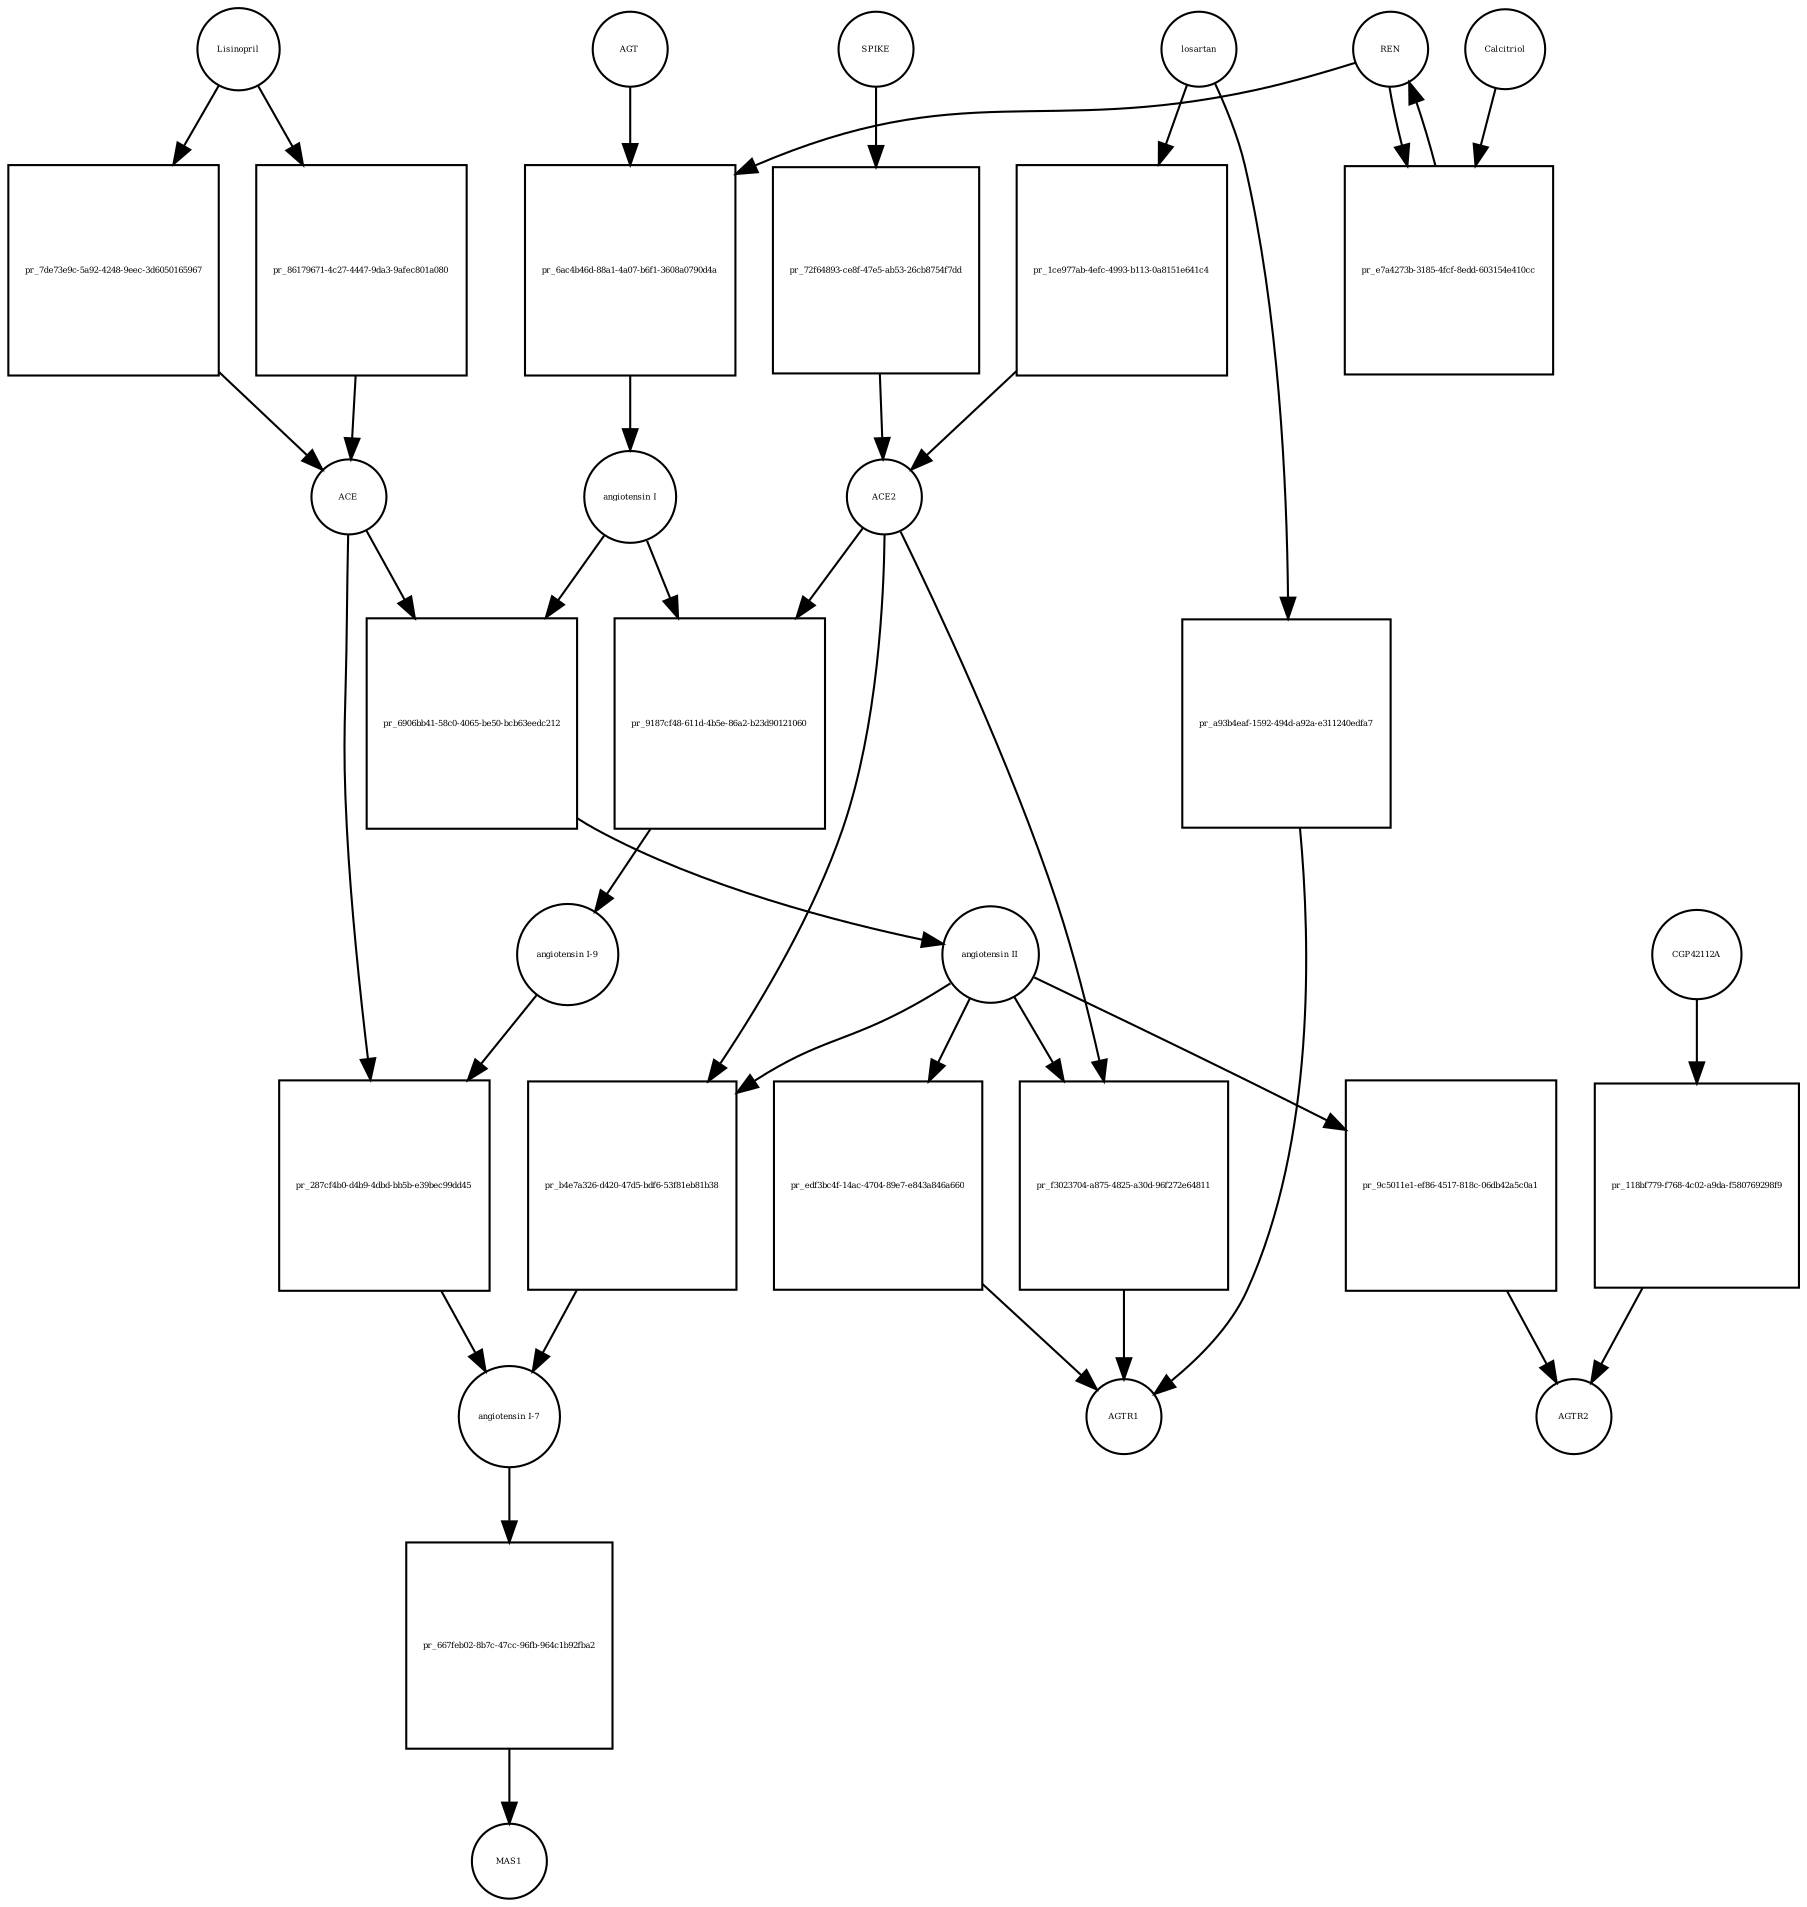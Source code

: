 strict digraph  {
AGT [annotation="", bipartite=0, cls=macromolecule, fontsize=4, label=AGT, shape=circle];
"pr_6ac4b46d-88a1-4a07-b6f1-3608a0790d4a" [annotation="", bipartite=1, cls=process, fontsize=4, label="pr_6ac4b46d-88a1-4a07-b6f1-3608a0790d4a", shape=square];
"angiotensin I" [annotation="", bipartite=0, cls="simple chemical", fontsize=4, label="angiotensin I", shape=circle];
REN [annotation="", bipartite=0, cls=macromolecule, fontsize=4, label=REN, shape=circle];
"pr_6906bb41-58c0-4065-be50-bcb63eedc212" [annotation="", bipartite=1, cls=process, fontsize=4, label="pr_6906bb41-58c0-4065-be50-bcb63eedc212", shape=square];
"angiotensin II" [annotation="", bipartite=0, cls="simple chemical", fontsize=4, label="angiotensin II", shape=circle];
ACE [annotation="", bipartite=0, cls=macromolecule, fontsize=4, label=ACE, shape=circle];
"pr_9187cf48-611d-4b5e-86a2-b23d90121060" [annotation="", bipartite=1, cls=process, fontsize=4, label="pr_9187cf48-611d-4b5e-86a2-b23d90121060", shape=square];
"angiotensin I-9" [annotation="", bipartite=0, cls="simple chemical", fontsize=4, label="angiotensin I-9", shape=circle];
ACE2 [annotation="", bipartite=0, cls=macromolecule, fontsize=4, label=ACE2, shape=circle];
"pr_287cf4b0-d4b9-4dbd-bb5b-e39bec99dd45" [annotation="", bipartite=1, cls=process, fontsize=4, label="pr_287cf4b0-d4b9-4dbd-bb5b-e39bec99dd45", shape=square];
"angiotensin I-7" [annotation="", bipartite=0, cls="simple chemical", fontsize=4, label="angiotensin I-7", shape=circle];
"pr_b4e7a326-d420-47d5-bdf6-53f81eb81b38" [annotation="", bipartite=1, cls=process, fontsize=4, label="pr_b4e7a326-d420-47d5-bdf6-53f81eb81b38", shape=square];
SPIKE [annotation="", bipartite=0, cls=macromolecule, fontsize=4, label=SPIKE, shape=circle];
"pr_72f64893-ce8f-47e5-ab53-26cb8754f7dd" [annotation="", bipartite=1, cls=process, fontsize=4, label="pr_72f64893-ce8f-47e5-ab53-26cb8754f7dd", shape=square];
Lisinopril [annotation="", bipartite=0, cls="simple chemical", fontsize=4, label=Lisinopril, shape=circle];
"pr_7de73e9c-5a92-4248-9eec-3d6050165967" [annotation="", bipartite=1, cls=process, fontsize=4, label="pr_7de73e9c-5a92-4248-9eec-3d6050165967", shape=square];
"pr_edf3bc4f-14ac-4704-89e7-e843a846a660" [annotation="", bipartite=1, cls=process, fontsize=4, label="pr_edf3bc4f-14ac-4704-89e7-e843a846a660", shape=square];
AGTR1 [annotation="", bipartite=0, cls=macromolecule, fontsize=4, label=AGTR1, shape=circle];
"pr_9c5011e1-ef86-4517-818c-06db42a5c0a1" [annotation="", bipartite=1, cls=process, fontsize=4, label="pr_9c5011e1-ef86-4517-818c-06db42a5c0a1", shape=square];
AGTR2 [annotation="", bipartite=0, cls=macromolecule, fontsize=4, label=AGTR2, shape=circle];
"pr_667feb02-8b7c-47cc-96fb-964c1b92fba2" [annotation="", bipartite=1, cls=process, fontsize=4, label="pr_667feb02-8b7c-47cc-96fb-964c1b92fba2", shape=square];
MAS1 [annotation="", bipartite=0, cls=macromolecule, fontsize=4, label=MAS1, shape=circle];
losartan [annotation="", bipartite=0, cls="simple chemical", fontsize=4, label=losartan, shape=circle];
"pr_a93b4eaf-1592-494d-a92a-e311240edfa7" [annotation="", bipartite=1, cls=process, fontsize=4, label="pr_a93b4eaf-1592-494d-a92a-e311240edfa7", shape=square];
"pr_e7a4273b-3185-4fcf-8edd-603154e410cc" [annotation="", bipartite=1, cls=process, fontsize=4, label="pr_e7a4273b-3185-4fcf-8edd-603154e410cc", shape=square];
Calcitriol [annotation="", bipartite=0, cls="simple chemical", fontsize=4, label=Calcitriol, shape=circle];
"pr_86179671-4c27-4447-9da3-9afec801a080" [annotation="", bipartite=1, cls=process, fontsize=4, label="pr_86179671-4c27-4447-9da3-9afec801a080", shape=square];
"pr_f3023704-a875-4825-a30d-96f272e64811" [annotation="", bipartite=1, cls=process, fontsize=4, label="pr_f3023704-a875-4825-a30d-96f272e64811", shape=square];
CGP42112A [annotation="", bipartite=0, cls="simple chemical", fontsize=4, label=CGP42112A, shape=circle];
"pr_118bf779-f768-4c02-a9da-f580769298f9" [annotation="", bipartite=1, cls=process, fontsize=4, label="pr_118bf779-f768-4c02-a9da-f580769298f9", shape=square];
"pr_1ce977ab-4efc-4993-b113-0a8151e641c4" [annotation="", bipartite=1, cls=process, fontsize=4, label="pr_1ce977ab-4efc-4993-b113-0a8151e641c4", shape=square];
AGT -> "pr_6ac4b46d-88a1-4a07-b6f1-3608a0790d4a"  [annotation="", interaction_type=consumption];
"pr_6ac4b46d-88a1-4a07-b6f1-3608a0790d4a" -> "angiotensin I"  [annotation="", interaction_type=production];
"angiotensin I" -> "pr_6906bb41-58c0-4065-be50-bcb63eedc212"  [annotation="", interaction_type=consumption];
"angiotensin I" -> "pr_9187cf48-611d-4b5e-86a2-b23d90121060"  [annotation="", interaction_type=consumption];
REN -> "pr_6ac4b46d-88a1-4a07-b6f1-3608a0790d4a"  [annotation="", interaction_type=catalysis];
REN -> "pr_e7a4273b-3185-4fcf-8edd-603154e410cc"  [annotation="", interaction_type=consumption];
"pr_6906bb41-58c0-4065-be50-bcb63eedc212" -> "angiotensin II"  [annotation="", interaction_type=production];
"angiotensin II" -> "pr_b4e7a326-d420-47d5-bdf6-53f81eb81b38"  [annotation="", interaction_type=consumption];
"angiotensin II" -> "pr_edf3bc4f-14ac-4704-89e7-e843a846a660"  [annotation="", interaction_type=consumption];
"angiotensin II" -> "pr_9c5011e1-ef86-4517-818c-06db42a5c0a1"  [annotation="", interaction_type=consumption];
"angiotensin II" -> "pr_f3023704-a875-4825-a30d-96f272e64811"  [annotation="", interaction_type=modulation];
ACE -> "pr_6906bb41-58c0-4065-be50-bcb63eedc212"  [annotation="", interaction_type=catalysis];
ACE -> "pr_287cf4b0-d4b9-4dbd-bb5b-e39bec99dd45"  [annotation="", interaction_type=catalysis];
"pr_9187cf48-611d-4b5e-86a2-b23d90121060" -> "angiotensin I-9"  [annotation="", interaction_type=production];
"angiotensin I-9" -> "pr_287cf4b0-d4b9-4dbd-bb5b-e39bec99dd45"  [annotation="", interaction_type=consumption];
ACE2 -> "pr_9187cf48-611d-4b5e-86a2-b23d90121060"  [annotation="", interaction_type=catalysis];
ACE2 -> "pr_b4e7a326-d420-47d5-bdf6-53f81eb81b38"  [annotation="", interaction_type=catalysis];
ACE2 -> "pr_f3023704-a875-4825-a30d-96f272e64811"  [annotation="", interaction_type=consumption];
"pr_287cf4b0-d4b9-4dbd-bb5b-e39bec99dd45" -> "angiotensin I-7"  [annotation="", interaction_type=production];
"angiotensin I-7" -> "pr_667feb02-8b7c-47cc-96fb-964c1b92fba2"  [annotation="", interaction_type=consumption];
"pr_b4e7a326-d420-47d5-bdf6-53f81eb81b38" -> "angiotensin I-7"  [annotation="", interaction_type=production];
SPIKE -> "pr_72f64893-ce8f-47e5-ab53-26cb8754f7dd"  [annotation="", interaction_type=consumption];
"pr_72f64893-ce8f-47e5-ab53-26cb8754f7dd" -> ACE2  [annotation="", interaction_type=production];
Lisinopril -> "pr_7de73e9c-5a92-4248-9eec-3d6050165967"  [annotation="", interaction_type=consumption];
Lisinopril -> "pr_86179671-4c27-4447-9da3-9afec801a080"  [annotation="", interaction_type=consumption];
"pr_7de73e9c-5a92-4248-9eec-3d6050165967" -> ACE  [annotation="", interaction_type=production];
"pr_edf3bc4f-14ac-4704-89e7-e843a846a660" -> AGTR1  [annotation="", interaction_type=production];
"pr_9c5011e1-ef86-4517-818c-06db42a5c0a1" -> AGTR2  [annotation="", interaction_type=production];
"pr_667feb02-8b7c-47cc-96fb-964c1b92fba2" -> MAS1  [annotation="", interaction_type=production];
losartan -> "pr_a93b4eaf-1592-494d-a92a-e311240edfa7"  [annotation="", interaction_type=consumption];
losartan -> "pr_1ce977ab-4efc-4993-b113-0a8151e641c4"  [annotation="", interaction_type=consumption];
"pr_a93b4eaf-1592-494d-a92a-e311240edfa7" -> AGTR1  [annotation="", interaction_type=production];
"pr_e7a4273b-3185-4fcf-8edd-603154e410cc" -> REN  [annotation="", interaction_type=production];
Calcitriol -> "pr_e7a4273b-3185-4fcf-8edd-603154e410cc"  [annotation="", interaction_type=inhibition];
"pr_86179671-4c27-4447-9da3-9afec801a080" -> ACE  [annotation="", interaction_type=production];
"pr_f3023704-a875-4825-a30d-96f272e64811" -> AGTR1  [annotation="", interaction_type=production];
CGP42112A -> "pr_118bf779-f768-4c02-a9da-f580769298f9"  [annotation="", interaction_type=consumption];
"pr_118bf779-f768-4c02-a9da-f580769298f9" -> AGTR2  [annotation="", interaction_type=production];
"pr_1ce977ab-4efc-4993-b113-0a8151e641c4" -> ACE2  [annotation="", interaction_type=production];
}
